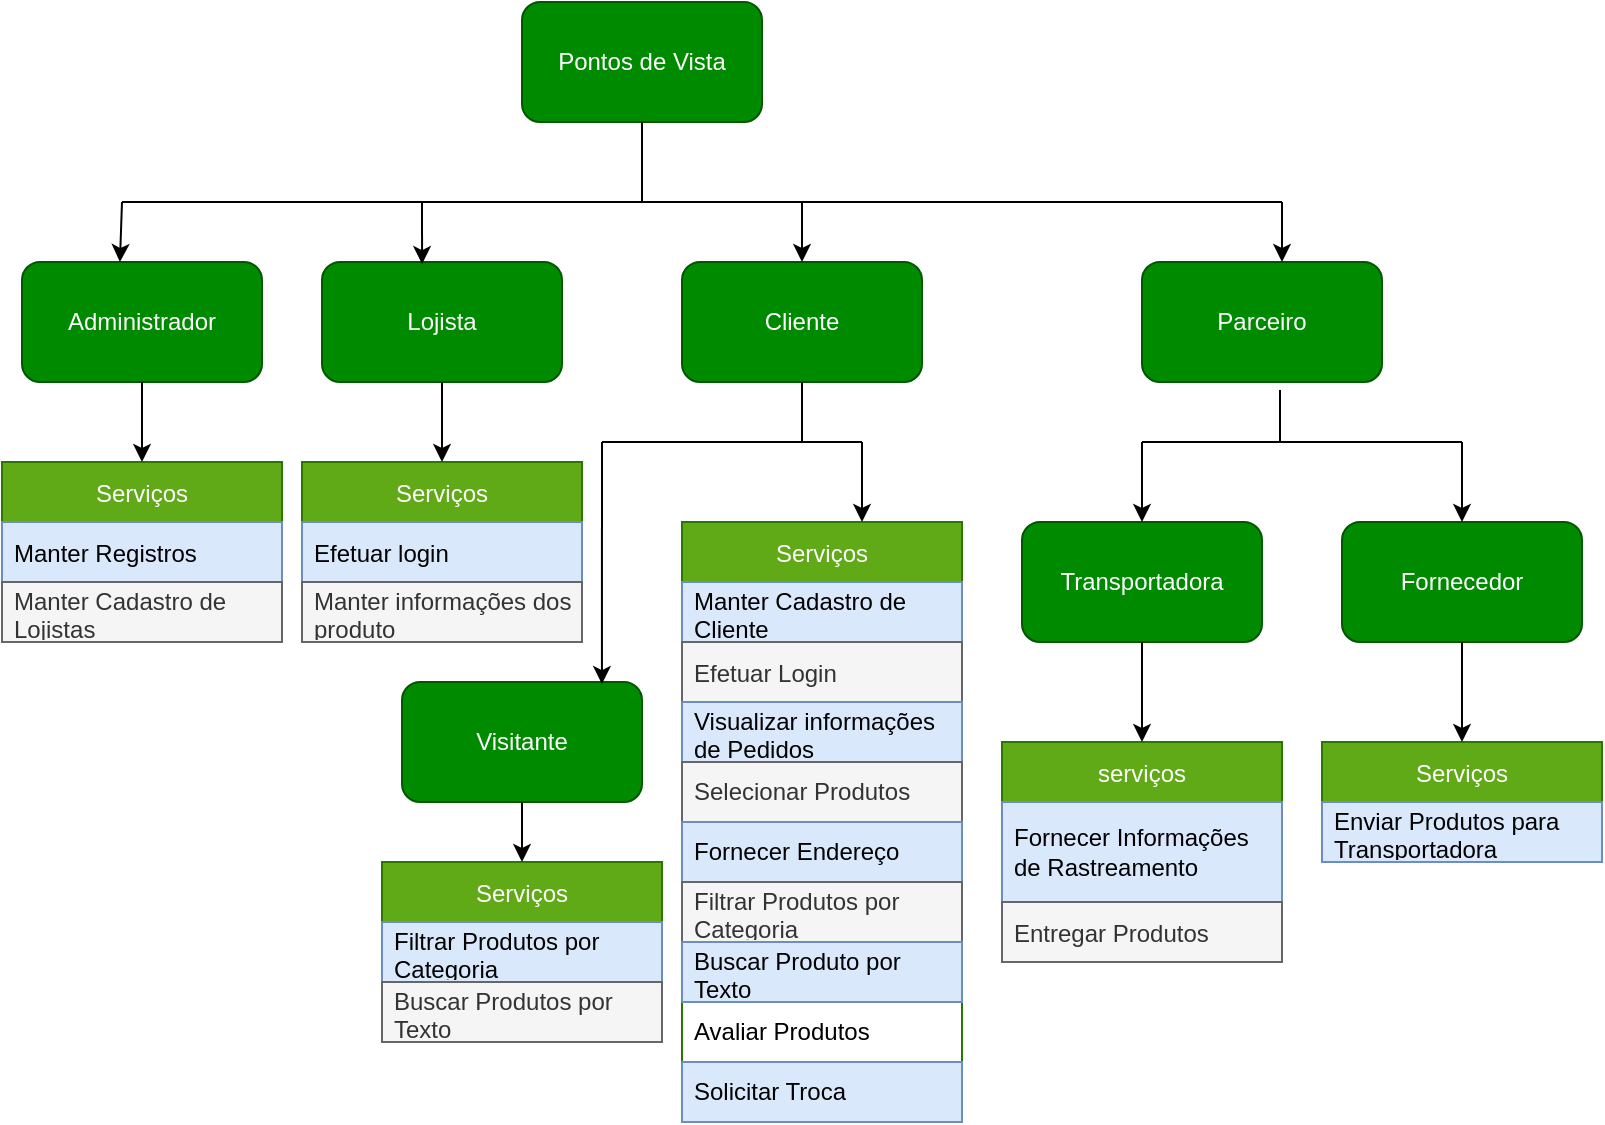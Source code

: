 <mxfile version="17.5.0" type="github">
  <diagram id="cnTASg5wnEuu9MNxB0QG" name="Page-1">
    <mxGraphModel dx="868" dy="452" grid="1" gridSize="10" guides="1" tooltips="1" connect="1" arrows="1" fold="1" page="1" pageScale="1" pageWidth="827" pageHeight="1169" math="0" shadow="0">
      <root>
        <mxCell id="0" />
        <mxCell id="1" parent="0" />
        <mxCell id="seOCv-qq2Y0o12w2nJNq-1" value="Pontos de Vista" style="rounded=1;whiteSpace=wrap;html=1;fillColor=#008a00;strokeColor=#005700;fontColor=#ffffff;" parent="1" vertex="1">
          <mxGeometry x="280" y="20" width="120" height="60" as="geometry" />
        </mxCell>
        <mxCell id="LTCx7hNPBLf14qu5c2Gg-1" value="Administrador" style="rounded=1;whiteSpace=wrap;html=1;fillColor=#008a00;strokeColor=#005700;fontColor=#ffffff;" parent="1" vertex="1">
          <mxGeometry x="30" y="150" width="120" height="60" as="geometry" />
        </mxCell>
        <mxCell id="LTCx7hNPBLf14qu5c2Gg-2" value="Lojista" style="rounded=1;whiteSpace=wrap;html=1;fillColor=#008a00;strokeColor=#005700;fontColor=#ffffff;" parent="1" vertex="1">
          <mxGeometry x="180" y="150" width="120" height="60" as="geometry" />
        </mxCell>
        <mxCell id="LTCx7hNPBLf14qu5c2Gg-3" value="Cliente" style="rounded=1;whiteSpace=wrap;html=1;fillColor=#008a00;strokeColor=#005700;fontColor=#ffffff;" parent="1" vertex="1">
          <mxGeometry x="360" y="150" width="120" height="60" as="geometry" />
        </mxCell>
        <mxCell id="LTCx7hNPBLf14qu5c2Gg-4" value="Parceiro" style="rounded=1;whiteSpace=wrap;html=1;fillColor=#008a00;strokeColor=#005700;fontColor=#ffffff;" parent="1" vertex="1">
          <mxGeometry x="590" y="150" width="120" height="60" as="geometry" />
        </mxCell>
        <mxCell id="LTCx7hNPBLf14qu5c2Gg-10" value="Transportadora" style="rounded=1;whiteSpace=wrap;html=1;fillColor=#008a00;strokeColor=#005700;fontColor=#ffffff;" parent="1" vertex="1">
          <mxGeometry x="530" y="280" width="120" height="60" as="geometry" />
        </mxCell>
        <mxCell id="LTCx7hNPBLf14qu5c2Gg-11" value="Fornecedor" style="rounded=1;whiteSpace=wrap;html=1;fillColor=#008a00;strokeColor=#005700;fontColor=#ffffff;" parent="1" vertex="1">
          <mxGeometry x="690" y="280" width="120" height="60" as="geometry" />
        </mxCell>
        <mxCell id="LTCx7hNPBLf14qu5c2Gg-16" value="" style="endArrow=none;html=1;rounded=0;entryX=0.5;entryY=1;entryDx=0;entryDy=0;" parent="1" target="seOCv-qq2Y0o12w2nJNq-1" edge="1">
          <mxGeometry width="50" height="50" relative="1" as="geometry">
            <mxPoint x="340" y="120" as="sourcePoint" />
            <mxPoint x="440" y="210" as="targetPoint" />
          </mxGeometry>
        </mxCell>
        <mxCell id="LTCx7hNPBLf14qu5c2Gg-17" value="" style="endArrow=none;html=1;rounded=0;" parent="1" edge="1">
          <mxGeometry width="50" height="50" relative="1" as="geometry">
            <mxPoint x="80" y="120" as="sourcePoint" />
            <mxPoint x="660" y="120" as="targetPoint" />
          </mxGeometry>
        </mxCell>
        <mxCell id="LTCx7hNPBLf14qu5c2Gg-19" value="" style="endArrow=classic;html=1;rounded=0;entryX=0.408;entryY=0;entryDx=0;entryDy=0;entryPerimeter=0;" parent="1" target="LTCx7hNPBLf14qu5c2Gg-1" edge="1">
          <mxGeometry width="50" height="50" relative="1" as="geometry">
            <mxPoint x="80" y="120" as="sourcePoint" />
            <mxPoint x="440" y="210" as="targetPoint" />
          </mxGeometry>
        </mxCell>
        <mxCell id="LTCx7hNPBLf14qu5c2Gg-20" value="" style="endArrow=classic;html=1;rounded=0;entryX=0.417;entryY=0.017;entryDx=0;entryDy=0;entryPerimeter=0;" parent="1" target="LTCx7hNPBLf14qu5c2Gg-2" edge="1">
          <mxGeometry width="50" height="50" relative="1" as="geometry">
            <mxPoint x="230" y="120" as="sourcePoint" />
            <mxPoint x="440" y="210" as="targetPoint" />
          </mxGeometry>
        </mxCell>
        <mxCell id="LTCx7hNPBLf14qu5c2Gg-21" value="" style="endArrow=classic;html=1;rounded=0;entryX=0.5;entryY=0;entryDx=0;entryDy=0;" parent="1" target="LTCx7hNPBLf14qu5c2Gg-3" edge="1">
          <mxGeometry width="50" height="50" relative="1" as="geometry">
            <mxPoint x="420" y="120" as="sourcePoint" />
            <mxPoint x="440" y="210" as="targetPoint" />
          </mxGeometry>
        </mxCell>
        <mxCell id="LTCx7hNPBLf14qu5c2Gg-22" value="" style="endArrow=classic;html=1;rounded=0;" parent="1" edge="1">
          <mxGeometry width="50" height="50" relative="1" as="geometry">
            <mxPoint x="660" y="120" as="sourcePoint" />
            <mxPoint x="660" y="150" as="targetPoint" />
          </mxGeometry>
        </mxCell>
        <mxCell id="LTCx7hNPBLf14qu5c2Gg-23" value="" style="endArrow=none;html=1;rounded=0;entryX=0.575;entryY=1.067;entryDx=0;entryDy=0;entryPerimeter=0;" parent="1" target="LTCx7hNPBLf14qu5c2Gg-4" edge="1">
          <mxGeometry width="50" height="50" relative="1" as="geometry">
            <mxPoint x="659" y="240" as="sourcePoint" />
            <mxPoint x="440" y="210" as="targetPoint" />
          </mxGeometry>
        </mxCell>
        <mxCell id="LTCx7hNPBLf14qu5c2Gg-24" value="" style="endArrow=none;html=1;rounded=0;" parent="1" edge="1">
          <mxGeometry width="50" height="50" relative="1" as="geometry">
            <mxPoint x="590" y="240" as="sourcePoint" />
            <mxPoint x="750" y="240" as="targetPoint" />
          </mxGeometry>
        </mxCell>
        <mxCell id="LTCx7hNPBLf14qu5c2Gg-25" value="" style="endArrow=classic;html=1;rounded=0;entryX=0.5;entryY=0;entryDx=0;entryDy=0;" parent="1" target="LTCx7hNPBLf14qu5c2Gg-10" edge="1">
          <mxGeometry width="50" height="50" relative="1" as="geometry">
            <mxPoint x="590" y="240" as="sourcePoint" />
            <mxPoint x="450" y="210" as="targetPoint" />
          </mxGeometry>
        </mxCell>
        <mxCell id="LTCx7hNPBLf14qu5c2Gg-26" value="" style="endArrow=classic;html=1;rounded=0;entryX=0.5;entryY=0;entryDx=0;entryDy=0;" parent="1" target="LTCx7hNPBLf14qu5c2Gg-11" edge="1">
          <mxGeometry width="50" height="50" relative="1" as="geometry">
            <mxPoint x="750" y="240" as="sourcePoint" />
            <mxPoint x="450" y="210" as="targetPoint" />
          </mxGeometry>
        </mxCell>
        <mxCell id="LTCx7hNPBLf14qu5c2Gg-27" value="Serviços" style="swimlane;fontStyle=0;childLayout=stackLayout;horizontal=1;startSize=30;horizontalStack=0;resizeParent=1;resizeParentMax=0;resizeLast=0;collapsible=1;marginBottom=0;fillColor=#60a917;strokeColor=#2D7600;fontColor=#ffffff;" parent="1" vertex="1">
          <mxGeometry x="20" y="250" width="140" height="90" as="geometry" />
        </mxCell>
        <mxCell id="LTCx7hNPBLf14qu5c2Gg-28" value="Manter Registros" style="text;strokeColor=#6c8ebf;fillColor=#dae8fc;align=left;verticalAlign=middle;spacingLeft=4;spacingRight=4;overflow=hidden;points=[[0,0.5],[1,0.5]];portConstraint=eastwest;rotatable=0;" parent="LTCx7hNPBLf14qu5c2Gg-27" vertex="1">
          <mxGeometry y="30" width="140" height="30" as="geometry" />
        </mxCell>
        <mxCell id="LTCx7hNPBLf14qu5c2Gg-29" value="Manter Cadastro de Lojistas" style="text;strokeColor=#666666;fillColor=#f5f5f5;align=left;verticalAlign=middle;spacingLeft=4;spacingRight=4;overflow=hidden;points=[[0,0.5],[1,0.5]];portConstraint=eastwest;rotatable=0;fontColor=#333333;whiteSpace=wrap;" parent="LTCx7hNPBLf14qu5c2Gg-27" vertex="1">
          <mxGeometry y="60" width="140" height="30" as="geometry" />
        </mxCell>
        <mxCell id="LTCx7hNPBLf14qu5c2Gg-31" value="Serviços" style="swimlane;fontStyle=0;childLayout=stackLayout;horizontal=1;startSize=30;horizontalStack=0;resizeParent=1;resizeParentMax=0;resizeLast=0;collapsible=1;marginBottom=0;fillColor=#60a917;strokeColor=#2D7600;fontColor=#ffffff;" parent="1" vertex="1">
          <mxGeometry x="170" y="250" width="140" height="90" as="geometry" />
        </mxCell>
        <mxCell id="LTCx7hNPBLf14qu5c2Gg-32" value="Efetuar login" style="text;strokeColor=#6c8ebf;fillColor=#dae8fc;align=left;verticalAlign=middle;spacingLeft=4;spacingRight=4;overflow=hidden;points=[[0,0.5],[1,0.5]];portConstraint=eastwest;rotatable=0;" parent="LTCx7hNPBLf14qu5c2Gg-31" vertex="1">
          <mxGeometry y="30" width="140" height="30" as="geometry" />
        </mxCell>
        <mxCell id="LTCx7hNPBLf14qu5c2Gg-33" value="Manter informações dos produto" style="text;strokeColor=#666666;fillColor=#f5f5f5;align=left;verticalAlign=middle;spacingLeft=4;spacingRight=4;overflow=hidden;points=[[0,0.5],[1,0.5]];portConstraint=eastwest;rotatable=0;fontColor=#333333;gradientColor=none;whiteSpace=wrap;" parent="LTCx7hNPBLf14qu5c2Gg-31" vertex="1">
          <mxGeometry y="60" width="140" height="30" as="geometry" />
        </mxCell>
        <mxCell id="LTCx7hNPBLf14qu5c2Gg-35" value="Serviços" style="swimlane;fontStyle=0;childLayout=stackLayout;horizontal=1;startSize=30;horizontalStack=0;resizeParent=1;resizeParentMax=0;resizeLast=0;collapsible=1;marginBottom=0;fillColor=#60a917;strokeColor=#2D7600;fontColor=#ffffff;" parent="1" vertex="1">
          <mxGeometry x="360" y="280" width="140" height="300" as="geometry">
            <mxRectangle x="360" y="250" width="80" height="30" as="alternateBounds" />
          </mxGeometry>
        </mxCell>
        <mxCell id="LTCx7hNPBLf14qu5c2Gg-36" value="Manter Cadastro de Cliente" style="text;strokeColor=#6c8ebf;fillColor=#dae8fc;align=left;verticalAlign=middle;spacingLeft=4;spacingRight=4;overflow=hidden;points=[[0,0.5],[1,0.5]];portConstraint=eastwest;rotatable=0;whiteSpace=wrap;" parent="LTCx7hNPBLf14qu5c2Gg-35" vertex="1">
          <mxGeometry y="30" width="140" height="30" as="geometry" />
        </mxCell>
        <mxCell id="LTCx7hNPBLf14qu5c2Gg-37" value="Efetuar Login" style="text;strokeColor=#666666;fillColor=#f5f5f5;align=left;verticalAlign=middle;spacingLeft=4;spacingRight=4;overflow=hidden;points=[[0,0.5],[1,0.5]];portConstraint=eastwest;rotatable=0;fontColor=#333333;" parent="LTCx7hNPBLf14qu5c2Gg-35" vertex="1">
          <mxGeometry y="60" width="140" height="30" as="geometry" />
        </mxCell>
        <mxCell id="LTCx7hNPBLf14qu5c2Gg-38" value="Visualizar informações de Pedidos" style="text;strokeColor=#6c8ebf;fillColor=#dae8fc;align=left;verticalAlign=middle;spacingLeft=4;spacingRight=4;overflow=hidden;points=[[0,0.5],[1,0.5]];portConstraint=eastwest;rotatable=0;whiteSpace=wrap;" parent="LTCx7hNPBLf14qu5c2Gg-35" vertex="1">
          <mxGeometry y="90" width="140" height="30" as="geometry" />
        </mxCell>
        <mxCell id="LTCx7hNPBLf14qu5c2Gg-52" value="Selecionar Produtos" style="text;strokeColor=#666666;fillColor=#f5f5f5;align=left;verticalAlign=middle;spacingLeft=4;spacingRight=4;overflow=hidden;points=[[0,0.5],[1,0.5]];portConstraint=eastwest;rotatable=0;whiteSpace=wrap;fontColor=#333333;" parent="LTCx7hNPBLf14qu5c2Gg-35" vertex="1">
          <mxGeometry y="120" width="140" height="30" as="geometry" />
        </mxCell>
        <mxCell id="LTCx7hNPBLf14qu5c2Gg-53" value="Fornecer Endereço" style="text;strokeColor=#6c8ebf;fillColor=#dae8fc;align=left;verticalAlign=middle;spacingLeft=4;spacingRight=4;overflow=hidden;points=[[0,0.5],[1,0.5]];portConstraint=eastwest;rotatable=0;whiteSpace=wrap;" parent="LTCx7hNPBLf14qu5c2Gg-35" vertex="1">
          <mxGeometry y="150" width="140" height="30" as="geometry" />
        </mxCell>
        <mxCell id="LTCx7hNPBLf14qu5c2Gg-54" value="Filtrar Produtos por Categoria" style="text;strokeColor=#666666;fillColor=#f5f5f5;align=left;verticalAlign=middle;spacingLeft=4;spacingRight=4;overflow=hidden;points=[[0,0.5],[1,0.5]];portConstraint=eastwest;rotatable=0;fontColor=#333333;whiteSpace=wrap;" parent="LTCx7hNPBLf14qu5c2Gg-35" vertex="1">
          <mxGeometry y="180" width="140" height="30" as="geometry" />
        </mxCell>
        <mxCell id="LTCx7hNPBLf14qu5c2Gg-55" value="Buscar Produto por Texto" style="text;strokeColor=#6c8ebf;fillColor=#dae8fc;align=left;verticalAlign=middle;spacingLeft=4;spacingRight=4;overflow=hidden;points=[[0,0.5],[1,0.5]];portConstraint=eastwest;rotatable=0;whiteSpace=wrap;" parent="LTCx7hNPBLf14qu5c2Gg-35" vertex="1">
          <mxGeometry y="210" width="140" height="30" as="geometry" />
        </mxCell>
        <mxCell id="LTCx7hNPBLf14qu5c2Gg-56" value="Avaliar Produtos" style="text;align=left;verticalAlign=middle;spacingLeft=4;spacingRight=4;overflow=hidden;points=[[0,0.5],[1,0.5]];portConstraint=eastwest;rotatable=0;whiteSpace=wrap;" parent="LTCx7hNPBLf14qu5c2Gg-35" vertex="1">
          <mxGeometry y="240" width="140" height="30" as="geometry" />
        </mxCell>
        <mxCell id="LTCx7hNPBLf14qu5c2Gg-57" value="Solicitar Troca" style="text;strokeColor=#6c8ebf;fillColor=#dae8fc;align=left;verticalAlign=middle;spacingLeft=4;spacingRight=4;overflow=hidden;points=[[0,0.5],[1,0.5]];portConstraint=eastwest;rotatable=0;whiteSpace=wrap;" parent="LTCx7hNPBLf14qu5c2Gg-35" vertex="1">
          <mxGeometry y="270" width="140" height="30" as="geometry" />
        </mxCell>
        <mxCell id="LTCx7hNPBLf14qu5c2Gg-39" value="serviços" style="swimlane;fontStyle=0;childLayout=stackLayout;horizontal=1;startSize=30;horizontalStack=0;resizeParent=1;resizeParentMax=0;resizeLast=0;collapsible=1;marginBottom=0;fillColor=#60a917;strokeColor=#2D7600;fontColor=#ffffff;" parent="1" vertex="1">
          <mxGeometry x="520" y="390" width="140" height="110" as="geometry" />
        </mxCell>
        <mxCell id="LTCx7hNPBLf14qu5c2Gg-40" value="Fornecer Informações de Rastreamento" style="text;strokeColor=#6c8ebf;fillColor=#dae8fc;align=left;verticalAlign=middle;spacingLeft=4;spacingRight=4;overflow=hidden;points=[[0,0.5],[1,0.5]];portConstraint=eastwest;rotatable=0;whiteSpace=wrap;" parent="LTCx7hNPBLf14qu5c2Gg-39" vertex="1">
          <mxGeometry y="30" width="140" height="50" as="geometry" />
        </mxCell>
        <mxCell id="LTCx7hNPBLf14qu5c2Gg-41" value="Entregar Produtos" style="text;strokeColor=#666666;fillColor=#f5f5f5;align=left;verticalAlign=middle;spacingLeft=4;spacingRight=4;overflow=hidden;points=[[0,0.5],[1,0.5]];portConstraint=eastwest;rotatable=0;fontColor=#333333;" parent="LTCx7hNPBLf14qu5c2Gg-39" vertex="1">
          <mxGeometry y="80" width="140" height="30" as="geometry" />
        </mxCell>
        <mxCell id="LTCx7hNPBLf14qu5c2Gg-43" value="Serviços" style="swimlane;fontStyle=0;childLayout=stackLayout;horizontal=1;startSize=30;horizontalStack=0;resizeParent=1;resizeParentMax=0;resizeLast=0;collapsible=1;marginBottom=0;fillColor=#60a917;strokeColor=#2D7600;fontColor=#ffffff;" parent="1" vertex="1">
          <mxGeometry x="680" y="390" width="140" height="60" as="geometry" />
        </mxCell>
        <mxCell id="LTCx7hNPBLf14qu5c2Gg-44" value="Enviar Produtos para Transportadora" style="text;strokeColor=#6c8ebf;fillColor=#dae8fc;align=left;verticalAlign=middle;spacingLeft=4;spacingRight=4;overflow=hidden;points=[[0,0.5],[1,0.5]];portConstraint=eastwest;rotatable=0;whiteSpace=wrap;" parent="LTCx7hNPBLf14qu5c2Gg-43" vertex="1">
          <mxGeometry y="30" width="140" height="30" as="geometry" />
        </mxCell>
        <mxCell id="LTCx7hNPBLf14qu5c2Gg-47" value="" style="endArrow=classic;html=1;rounded=0;" parent="1" edge="1">
          <mxGeometry width="50" height="50" relative="1" as="geometry">
            <mxPoint x="450" y="240" as="sourcePoint" />
            <mxPoint x="450" y="280" as="targetPoint" />
          </mxGeometry>
        </mxCell>
        <mxCell id="LTCx7hNPBLf14qu5c2Gg-48" value="" style="endArrow=classic;html=1;rounded=0;exitX=0.5;exitY=1;exitDx=0;exitDy=0;entryX=0.5;entryY=0;entryDx=0;entryDy=0;" parent="1" source="LTCx7hNPBLf14qu5c2Gg-2" target="LTCx7hNPBLf14qu5c2Gg-31" edge="1">
          <mxGeometry width="50" height="50" relative="1" as="geometry">
            <mxPoint x="360" y="310" as="sourcePoint" />
            <mxPoint x="410" y="260" as="targetPoint" />
          </mxGeometry>
        </mxCell>
        <mxCell id="LTCx7hNPBLf14qu5c2Gg-49" value="" style="endArrow=classic;html=1;rounded=0;exitX=0.5;exitY=1;exitDx=0;exitDy=0;entryX=0.5;entryY=0;entryDx=0;entryDy=0;" parent="1" source="LTCx7hNPBLf14qu5c2Gg-1" target="LTCx7hNPBLf14qu5c2Gg-27" edge="1">
          <mxGeometry width="50" height="50" relative="1" as="geometry">
            <mxPoint x="360" y="310" as="sourcePoint" />
            <mxPoint x="410" y="260" as="targetPoint" />
          </mxGeometry>
        </mxCell>
        <mxCell id="LTCx7hNPBLf14qu5c2Gg-50" value="" style="endArrow=classic;html=1;rounded=0;exitX=0.5;exitY=1;exitDx=0;exitDy=0;entryX=0.5;entryY=0;entryDx=0;entryDy=0;" parent="1" source="LTCx7hNPBLf14qu5c2Gg-10" target="LTCx7hNPBLf14qu5c2Gg-39" edge="1">
          <mxGeometry width="50" height="50" relative="1" as="geometry">
            <mxPoint x="390" y="310" as="sourcePoint" />
            <mxPoint x="440" y="260" as="targetPoint" />
          </mxGeometry>
        </mxCell>
        <mxCell id="LTCx7hNPBLf14qu5c2Gg-51" value="" style="endArrow=classic;html=1;rounded=0;exitX=0.5;exitY=1;exitDx=0;exitDy=0;entryX=0.5;entryY=0;entryDx=0;entryDy=0;" parent="1" source="LTCx7hNPBLf14qu5c2Gg-11" target="LTCx7hNPBLf14qu5c2Gg-43" edge="1">
          <mxGeometry width="50" height="50" relative="1" as="geometry">
            <mxPoint x="390" y="310" as="sourcePoint" />
            <mxPoint x="440" y="260" as="targetPoint" />
          </mxGeometry>
        </mxCell>
        <mxCell id="LTCx7hNPBLf14qu5c2Gg-59" value="" style="endArrow=none;html=1;rounded=0;" parent="1" edge="1">
          <mxGeometry width="50" height="50" relative="1" as="geometry">
            <mxPoint x="320" y="240" as="sourcePoint" />
            <mxPoint x="450" y="240" as="targetPoint" />
          </mxGeometry>
        </mxCell>
        <mxCell id="LTCx7hNPBLf14qu5c2Gg-61" value="" style="endArrow=none;html=1;rounded=0;entryX=0.5;entryY=1;entryDx=0;entryDy=0;" parent="1" target="LTCx7hNPBLf14qu5c2Gg-3" edge="1">
          <mxGeometry width="50" height="50" relative="1" as="geometry">
            <mxPoint x="420" y="240" as="sourcePoint" />
            <mxPoint x="450" y="320" as="targetPoint" />
          </mxGeometry>
        </mxCell>
        <mxCell id="LTCx7hNPBLf14qu5c2Gg-62" value="Visitante" style="rounded=1;whiteSpace=wrap;html=1;fillColor=#008a00;fontColor=#ffffff;strokeColor=#005700;" parent="1" vertex="1">
          <mxGeometry x="220" y="360" width="120" height="60" as="geometry" />
        </mxCell>
        <mxCell id="LTCx7hNPBLf14qu5c2Gg-64" value="" style="endArrow=classic;html=1;rounded=0;entryX=0.833;entryY=0.017;entryDx=0;entryDy=0;entryPerimeter=0;" parent="1" target="LTCx7hNPBLf14qu5c2Gg-62" edge="1">
          <mxGeometry width="50" height="50" relative="1" as="geometry">
            <mxPoint x="320" y="240" as="sourcePoint" />
            <mxPoint x="470" y="320" as="targetPoint" />
          </mxGeometry>
        </mxCell>
        <mxCell id="LTCx7hNPBLf14qu5c2Gg-65" value="Serviços" style="swimlane;fontStyle=0;childLayout=stackLayout;horizontal=1;startSize=30;horizontalStack=0;resizeParent=1;resizeParentMax=0;resizeLast=0;collapsible=1;marginBottom=0;html=0;fillColor=#60a917;fontColor=#ffffff;strokeColor=#2D7600;" parent="1" vertex="1">
          <mxGeometry x="210" y="450" width="140" height="90" as="geometry" />
        </mxCell>
        <mxCell id="LTCx7hNPBLf14qu5c2Gg-66" value="Filtrar Produtos por Categoria" style="text;strokeColor=#6c8ebf;fillColor=#dae8fc;align=left;verticalAlign=middle;spacingLeft=4;spacingRight=4;overflow=hidden;points=[[0,0.5],[1,0.5]];portConstraint=eastwest;rotatable=0;html=0;whiteSpace=wrap;" parent="LTCx7hNPBLf14qu5c2Gg-65" vertex="1">
          <mxGeometry y="30" width="140" height="30" as="geometry" />
        </mxCell>
        <mxCell id="LTCx7hNPBLf14qu5c2Gg-67" value="Buscar Produtos por Texto" style="text;strokeColor=#666666;fillColor=#f5f5f5;align=left;verticalAlign=middle;spacingLeft=4;spacingRight=4;overflow=hidden;points=[[0,0.5],[1,0.5]];portConstraint=eastwest;rotatable=0;html=0;fontColor=#333333;whiteSpace=wrap;" parent="LTCx7hNPBLf14qu5c2Gg-65" vertex="1">
          <mxGeometry y="60" width="140" height="30" as="geometry" />
        </mxCell>
        <mxCell id="LTCx7hNPBLf14qu5c2Gg-69" value="" style="endArrow=classic;html=1;rounded=0;exitX=0.5;exitY=1;exitDx=0;exitDy=0;" parent="1" source="LTCx7hNPBLf14qu5c2Gg-62" target="LTCx7hNPBLf14qu5c2Gg-65" edge="1">
          <mxGeometry width="50" height="50" relative="1" as="geometry">
            <mxPoint x="430" y="430" as="sourcePoint" />
            <mxPoint x="480" y="380" as="targetPoint" />
          </mxGeometry>
        </mxCell>
      </root>
    </mxGraphModel>
  </diagram>
</mxfile>
